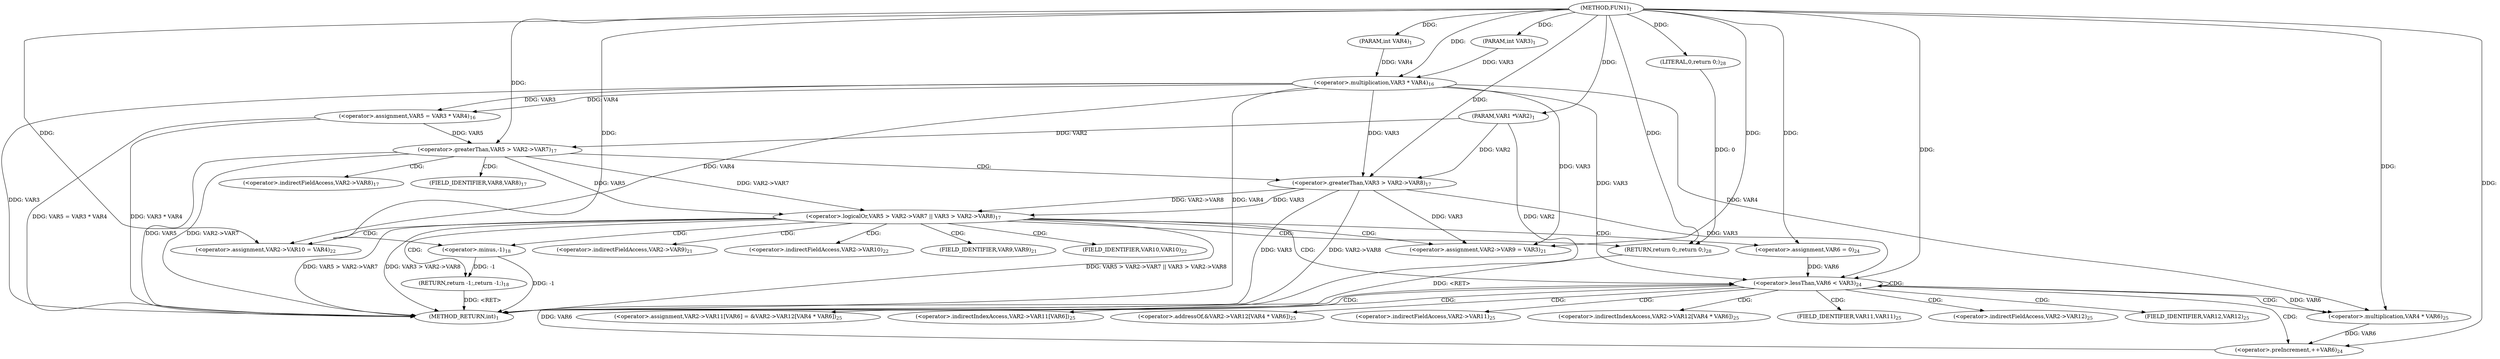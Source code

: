 digraph "FUN1" {  
"8" [label = <(METHOD,FUN1)<SUB>1</SUB>> ]
"73" [label = <(METHOD_RETURN,int)<SUB>1</SUB>> ]
"9" [label = <(PARAM,VAR1 *VAR2)<SUB>1</SUB>> ]
"10" [label = <(PARAM,int VAR3)<SUB>1</SUB>> ]
"11" [label = <(PARAM,int VAR4)<SUB>1</SUB>> ]
"15" [label = <(&lt;operator&gt;.assignment,VAR5 = VAR3 * VAR4)<SUB>16</SUB>> ]
"36" [label = <(&lt;operator&gt;.assignment,VAR2-&gt;VAR9 = VAR3)<SUB>21</SUB>> ]
"41" [label = <(&lt;operator&gt;.assignment,VAR2-&gt;VAR10 = VAR4)<SUB>22</SUB>> ]
"71" [label = <(RETURN,return 0;,return 0;)<SUB>28</SUB>> ]
"21" [label = <(&lt;operator&gt;.logicalOr,VAR5 &gt; VAR2-&gt;VAR7 || VAR3 &gt; VAR2-&gt;VAR8)<SUB>17</SUB>> ]
"51" [label = <(&lt;operator&gt;.lessThan,VAR6 &lt; VAR3)<SUB>24</SUB>> ]
"54" [label = <(&lt;operator&gt;.preIncrement,++VAR6)<SUB>24</SUB>> ]
"72" [label = <(LITERAL,0,return 0;)<SUB>28</SUB>> ]
"17" [label = <(&lt;operator&gt;.multiplication,VAR3 * VAR4)<SUB>16</SUB>> ]
"33" [label = <(RETURN,return -1;,return -1;)<SUB>18</SUB>> ]
"48" [label = <(&lt;operator&gt;.assignment,VAR6 = 0)<SUB>24</SUB>> ]
"57" [label = <(&lt;operator&gt;.assignment,VAR2-&gt;VAR11[VAR6] = &amp;VAR2-&gt;VAR12[VAR4 * VAR6])<SUB>25</SUB>> ]
"22" [label = <(&lt;operator&gt;.greaterThan,VAR5 &gt; VAR2-&gt;VAR7)<SUB>17</SUB>> ]
"27" [label = <(&lt;operator&gt;.greaterThan,VAR3 &gt; VAR2-&gt;VAR8)<SUB>17</SUB>> ]
"34" [label = <(&lt;operator&gt;.minus,-1)<SUB>18</SUB>> ]
"68" [label = <(&lt;operator&gt;.multiplication,VAR4 * VAR6)<SUB>25</SUB>> ]
"37" [label = <(&lt;operator&gt;.indirectFieldAccess,VAR2-&gt;VAR9)<SUB>21</SUB>> ]
"42" [label = <(&lt;operator&gt;.indirectFieldAccess,VAR2-&gt;VAR10)<SUB>22</SUB>> ]
"39" [label = <(FIELD_IDENTIFIER,VAR9,VAR9)<SUB>21</SUB>> ]
"44" [label = <(FIELD_IDENTIFIER,VAR10,VAR10)<SUB>22</SUB>> ]
"29" [label = <(&lt;operator&gt;.indirectFieldAccess,VAR2-&gt;VAR8)<SUB>17</SUB>> ]
"58" [label = <(&lt;operator&gt;.indirectIndexAccess,VAR2-&gt;VAR11[VAR6])<SUB>25</SUB>> ]
"63" [label = <(&lt;operator&gt;.addressOf,&amp;VAR2-&gt;VAR12[VAR4 * VAR6])<SUB>25</SUB>> ]
"31" [label = <(FIELD_IDENTIFIER,VAR8,VAR8)<SUB>17</SUB>> ]
"59" [label = <(&lt;operator&gt;.indirectFieldAccess,VAR2-&gt;VAR11)<SUB>25</SUB>> ]
"64" [label = <(&lt;operator&gt;.indirectIndexAccess,VAR2-&gt;VAR12[VAR4 * VAR6])<SUB>25</SUB>> ]
"61" [label = <(FIELD_IDENTIFIER,VAR11,VAR11)<SUB>25</SUB>> ]
"65" [label = <(&lt;operator&gt;.indirectFieldAccess,VAR2-&gt;VAR12)<SUB>25</SUB>> ]
"67" [label = <(FIELD_IDENTIFIER,VAR12,VAR12)<SUB>25</SUB>> ]
  "33" -> "73"  [ label = "DDG: &lt;RET&gt;"] 
  "71" -> "73"  [ label = "DDG: &lt;RET&gt;"] 
  "9" -> "73"  [ label = "DDG: VAR2"] 
  "17" -> "73"  [ label = "DDG: VAR3"] 
  "17" -> "73"  [ label = "DDG: VAR4"] 
  "15" -> "73"  [ label = "DDG: VAR3 * VAR4"] 
  "15" -> "73"  [ label = "DDG: VAR5 = VAR3 * VAR4"] 
  "22" -> "73"  [ label = "DDG: VAR5"] 
  "22" -> "73"  [ label = "DDG: VAR2-&gt;VAR7"] 
  "21" -> "73"  [ label = "DDG: VAR5 &gt; VAR2-&gt;VAR7"] 
  "27" -> "73"  [ label = "DDG: VAR3"] 
  "27" -> "73"  [ label = "DDG: VAR2-&gt;VAR8"] 
  "21" -> "73"  [ label = "DDG: VAR3 &gt; VAR2-&gt;VAR8"] 
  "21" -> "73"  [ label = "DDG: VAR5 &gt; VAR2-&gt;VAR7 || VAR3 &gt; VAR2-&gt;VAR8"] 
  "34" -> "73"  [ label = "DDG: -1"] 
  "8" -> "9"  [ label = "DDG: "] 
  "8" -> "10"  [ label = "DDG: "] 
  "8" -> "11"  [ label = "DDG: "] 
  "17" -> "15"  [ label = "DDG: VAR3"] 
  "17" -> "15"  [ label = "DDG: VAR4"] 
  "17" -> "36"  [ label = "DDG: VAR3"] 
  "27" -> "36"  [ label = "DDG: VAR3"] 
  "8" -> "36"  [ label = "DDG: "] 
  "17" -> "41"  [ label = "DDG: VAR4"] 
  "8" -> "41"  [ label = "DDG: "] 
  "72" -> "71"  [ label = "DDG: 0"] 
  "8" -> "71"  [ label = "DDG: "] 
  "8" -> "72"  [ label = "DDG: "] 
  "10" -> "17"  [ label = "DDG: VAR3"] 
  "8" -> "17"  [ label = "DDG: "] 
  "11" -> "17"  [ label = "DDG: VAR4"] 
  "22" -> "21"  [ label = "DDG: VAR5"] 
  "22" -> "21"  [ label = "DDG: VAR2-&gt;VAR7"] 
  "27" -> "21"  [ label = "DDG: VAR3"] 
  "27" -> "21"  [ label = "DDG: VAR2-&gt;VAR8"] 
  "34" -> "33"  [ label = "DDG: -1"] 
  "8" -> "48"  [ label = "DDG: "] 
  "48" -> "51"  [ label = "DDG: VAR6"] 
  "54" -> "51"  [ label = "DDG: VAR6"] 
  "8" -> "51"  [ label = "DDG: "] 
  "17" -> "51"  [ label = "DDG: VAR3"] 
  "27" -> "51"  [ label = "DDG: VAR3"] 
  "68" -> "54"  [ label = "DDG: VAR6"] 
  "8" -> "54"  [ label = "DDG: "] 
  "15" -> "22"  [ label = "DDG: VAR5"] 
  "8" -> "22"  [ label = "DDG: "] 
  "9" -> "22"  [ label = "DDG: VAR2"] 
  "17" -> "27"  [ label = "DDG: VAR3"] 
  "8" -> "27"  [ label = "DDG: "] 
  "9" -> "27"  [ label = "DDG: VAR2"] 
  "8" -> "34"  [ label = "DDG: "] 
  "8" -> "68"  [ label = "DDG: "] 
  "17" -> "68"  [ label = "DDG: VAR4"] 
  "51" -> "68"  [ label = "DDG: VAR6"] 
  "21" -> "34"  [ label = "CDG: "] 
  "21" -> "48"  [ label = "CDG: "] 
  "21" -> "33"  [ label = "CDG: "] 
  "21" -> "42"  [ label = "CDG: "] 
  "21" -> "51"  [ label = "CDG: "] 
  "21" -> "71"  [ label = "CDG: "] 
  "21" -> "36"  [ label = "CDG: "] 
  "21" -> "37"  [ label = "CDG: "] 
  "21" -> "41"  [ label = "CDG: "] 
  "21" -> "44"  [ label = "CDG: "] 
  "21" -> "39"  [ label = "CDG: "] 
  "51" -> "58"  [ label = "CDG: "] 
  "51" -> "68"  [ label = "CDG: "] 
  "51" -> "61"  [ label = "CDG: "] 
  "51" -> "64"  [ label = "CDG: "] 
  "51" -> "51"  [ label = "CDG: "] 
  "51" -> "57"  [ label = "CDG: "] 
  "51" -> "67"  [ label = "CDG: "] 
  "51" -> "63"  [ label = "CDG: "] 
  "51" -> "65"  [ label = "CDG: "] 
  "51" -> "59"  [ label = "CDG: "] 
  "51" -> "54"  [ label = "CDG: "] 
  "22" -> "27"  [ label = "CDG: "] 
  "22" -> "29"  [ label = "CDG: "] 
  "22" -> "31"  [ label = "CDG: "] 
}
